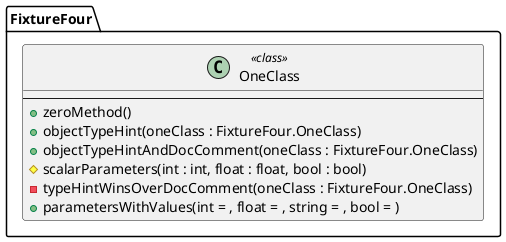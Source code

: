 @startuml
namespace FixtureFour {
  class OneClass << class >> {
    --
    +zeroMethod()
    +objectTypeHint(oneClass : FixtureFour.OneClass)
    +objectTypeHintAndDocComment(oneClass : FixtureFour.OneClass)
    #scalarParameters(int : int, float : float, bool : bool)
    –typeHintWinsOverDocComment(oneClass : FixtureFour.OneClass)
    +parametersWithValues(int = , float = , string = , bool = )
  }
}
@enduml
